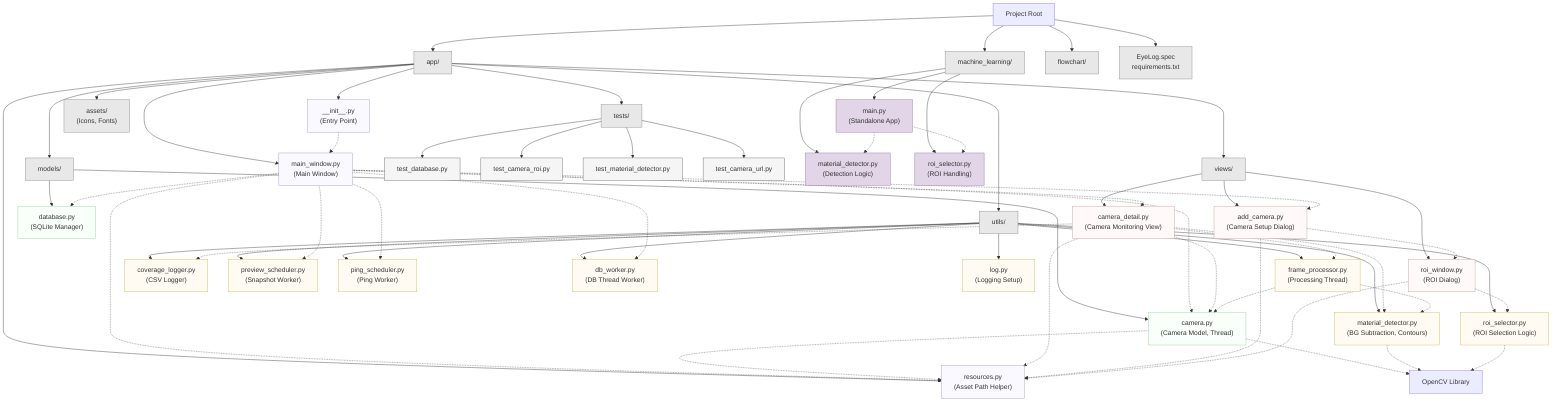 flowchart TD
    %% Top-level directories
    root["Project Root"] --> app["app/"]
    root --> machine_learning["machine_learning/"]
    root --> docs["flowchart/"]
    root --> configs["EyeLog.spec\nrequirements.txt"]
    
    %% app directory structure with dependencies
    app --> app_init["__init__.py\n(Entry Point)"]
    app --> main_window["main_window.py\n(Main Window)"]
    app --> resources["resources.py\n(Asset Path Helper)"]
    
    %% app subdirectories
    app --> models["models/"]
    app --> views["views/"]
    app --> utils["utils/"]
    app --> tests["tests/"]
    app --> assets["assets/\n(Icons, Fonts)"]
    
    %% models directory and files
    models --> camera["camera.py\n(Camera Model, Thread)"]
    models --> database["database.py\n(SQLite Manager)"]
    
    %% views directory and files
    views --> add_camera["add_camera.py\n(Camera Setup Dialog)"]
    views --> camera_detail["camera_detail.py\n(Camera Monitoring View)"]
    views --> roi_window["roi_window.py\n(ROI Dialog)"]
    
    %% utils directory and files
    utils --> material_detector["material_detector.py\n(BG Subtraction, Contours)"]
    utils --> frame_processor["frame_processor.py\n(Processing Thread)"]
    utils --> roi_selector["roi_selector.py\n(ROI Selection Logic)"]
    utils --> coverage_logger["coverage_logger.py\n(CSV Logger)"]
    utils --> preview_scheduler["preview_scheduler.py\n(Snapshot Worker)"]
    utils --> ping_scheduler["ping_scheduler.py\n(Ping Worker)"]
    utils --> db_worker["db_worker.py\n(DB Thread Worker)"]
    utils --> log["log.py\n(Logging Setup)"]
    
    %% tests directory and files
    tests --> test_database["test_database.py"]
    tests --> test_camera_roi["test_camera_roi.py"]
    tests --> test_material_detector["test_material_detector.py"]
    tests --> test_camera_url["test_camera_url.py"]
    
    %% machine_learning directory and files
    machine_learning --> ml_main["main.py\n(Standalone App)"]
    machine_learning --> ml_material_detector["material_detector.py\n(Detection Logic)"]
    machine_learning --> ml_roi_selector["roi_selector.py\n(ROI Handling)"]
    
    %% Key file dependencies (imports)
    app_init -.-> main_window
    main_window -.-> camera
    main_window -.-> database
    main_window -.-> add_camera
    main_window -.-> camera_detail
    main_window -.-> resources
    main_window -.-> db_worker
    main_window -.-> ping_scheduler
    main_window -.-> preview_scheduler
    
    add_camera -.-> roi_window
    roi_window -.-> roi_selector
    
    camera_detail -.-> camera
    camera_detail -.-> coverage_logger
    camera_detail -.-> frame_processor
    camera_detail -.-> material_detector
    
    frame_processor -.-> camera
    frame_processor -.-> material_detector
    
    camera -.-> resources
    
    ml_main -.-> ml_material_detector
    ml_main -.-> ml_roi_selector
    
    camera_detail -.-> resources
    add_camera -.-> resources
    roi_window -.-> resources
    
    %% External dependencies
    camera -.-> external_cv["OpenCV Library"]
    material_detector -.-> external_cv
    roi_selector -.-> external_cv
    
    %% Shared styles
    classDef appFiles fill:#f9f9ff,stroke:#9999cc,stroke-width:1px
    classDef modelFiles fill:#f9fff9,stroke:#99cc99,stroke-width:1px
    classDef viewFiles fill:#fff9f9,stroke:#cc9999,stroke-width:1px
    classDef utilFiles fill:#fffbf2,stroke:#d6b656,stroke-width:1px
    classDef testFiles fill:#f5f5f5,stroke:#666666,stroke-width:1px
    classDef mlFiles fill:#e1d5e7,stroke:#9673a6,stroke-width:1px
    classDef dirNode fill:#e8e8e8,stroke:#888888,stroke-width:1px
    
    %% Apply styles
    class app_init,main_window,resources appFiles
    class camera,database modelFiles
    class add_camera,camera_detail,roi_window viewFiles
    class material_detector,frame_processor,roi_selector,coverage_logger,preview_scheduler,ping_scheduler,db_worker,log utilFiles
    class test_database,test_camera_roi,test_material_detector,test_camera_url testFiles
    class ml_main,ml_material_detector,ml_roi_selector mlFiles
    class app,models,views,utils,tests,machine_learning,docs,configs,assets dirNode